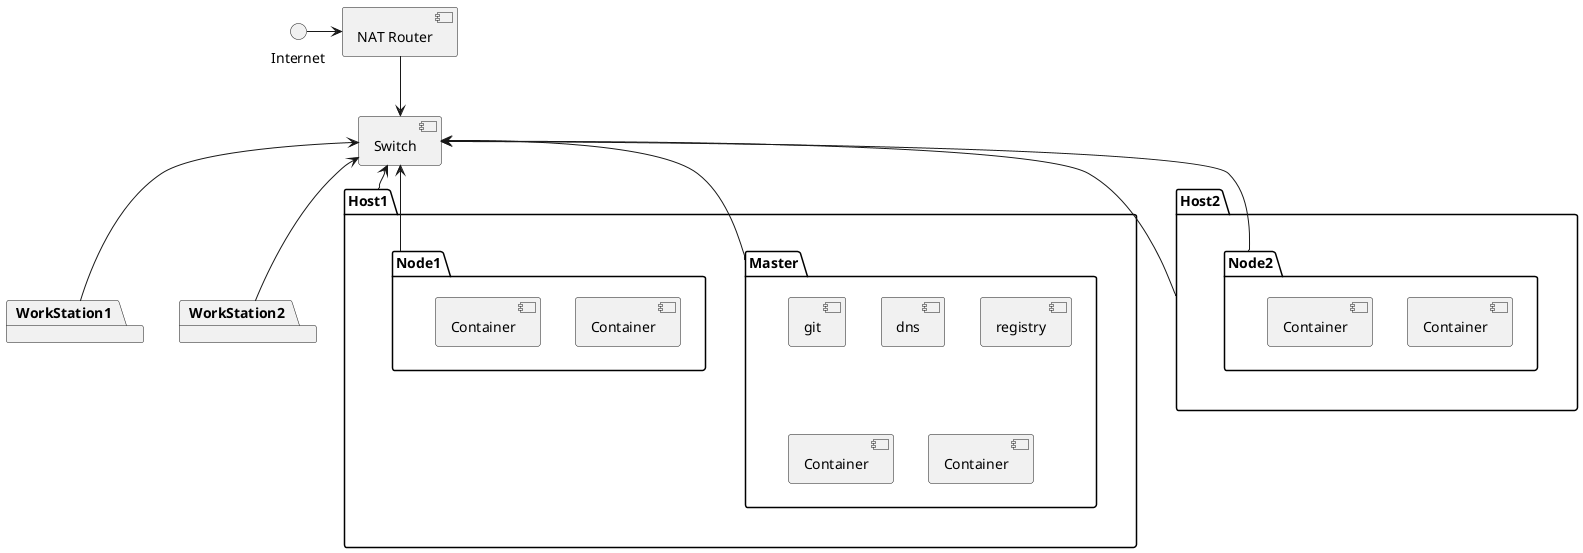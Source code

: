 @startuml

() Internet
[NAT Router] as router
Internet -> router
[Switch] as switch
router --> switch

package "Host1" {
	switch <-- Host1
	
	package "Master" {
		switch <-- Master
		[git] as c1
		[dns] as c2
		[registry] as c3
		[Container] as c4
		[Container] as c5
	}
	
	package "Node1" {
		switch <-- Node1
		[Container] as c11
		[Container] as c12
	}
}
package "Host2" {
	switch <-- Host2
	
	package "Node2" {
		switch <-- Node2
		[Container] as c21
		[Container] as c22
	}
}
package "WorkStation1" {
	switch <-- WorkStation1
}
package "WorkStation2" {
	switch <-- WorkStation2
}
@enduml